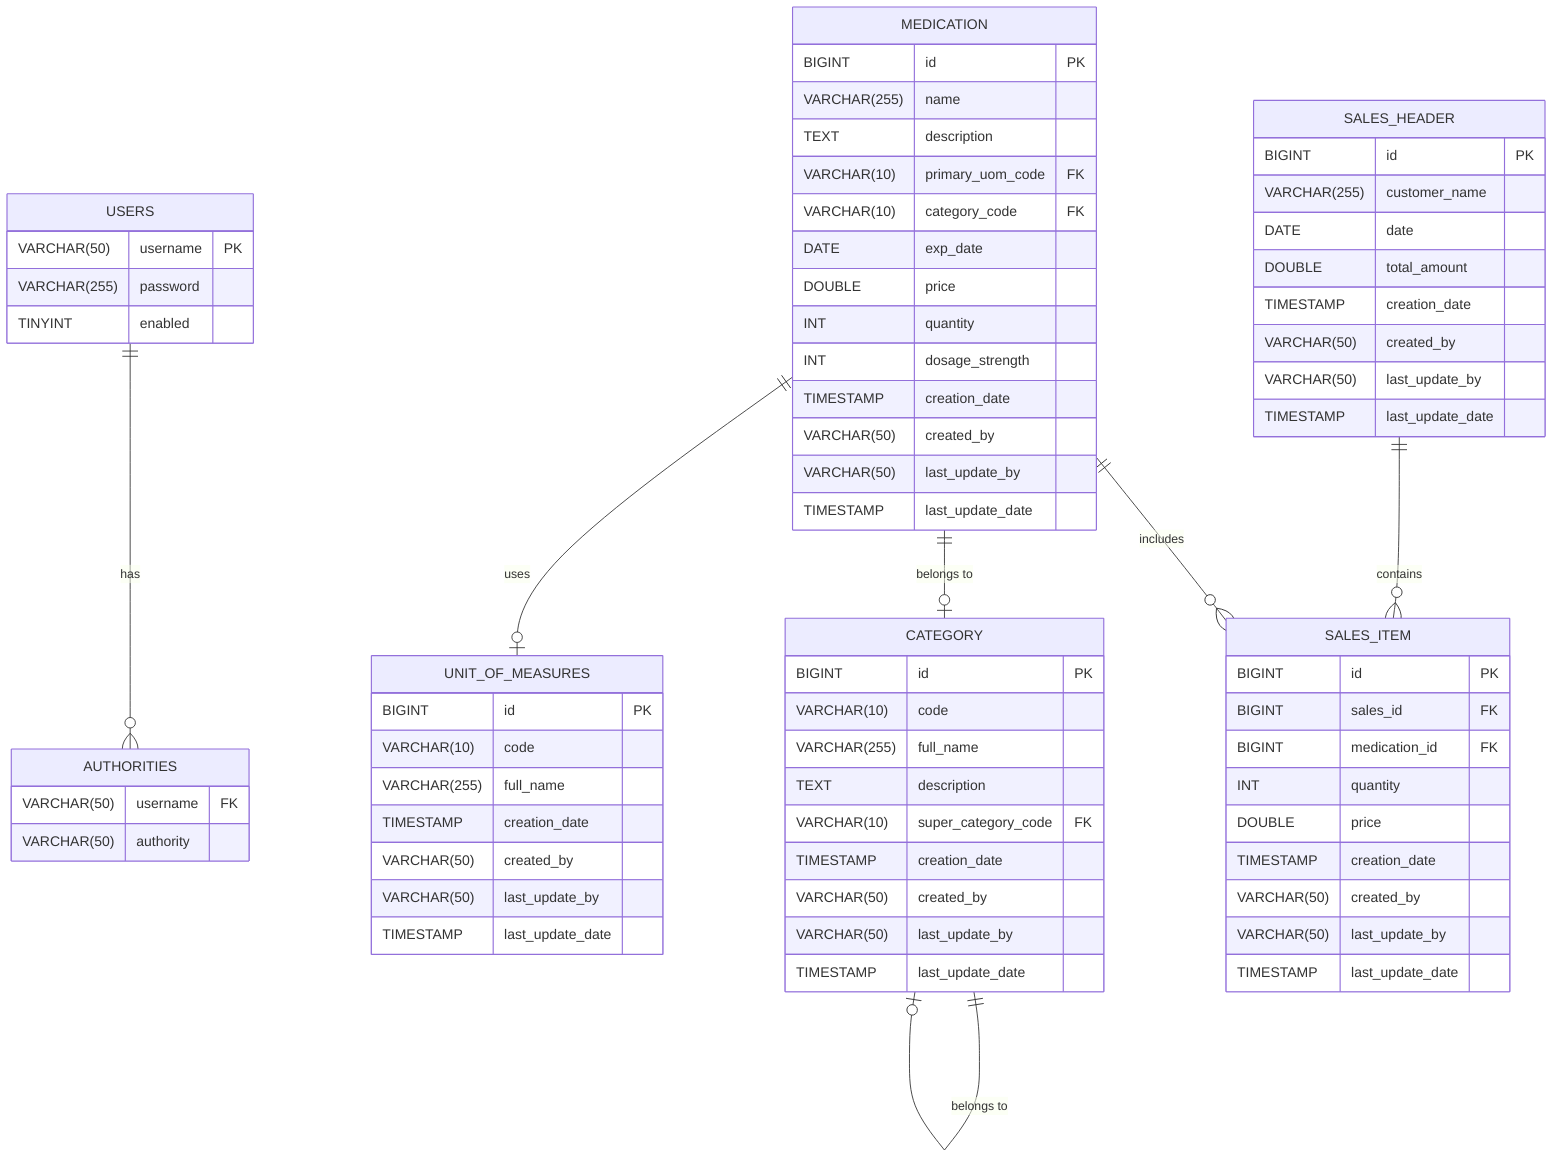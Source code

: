 erDiagram
    USERS {
        VARCHAR(50) username PK
        VARCHAR(255) password
        TINYINT enabled
    }

AUTHORITIES {
VARCHAR(50) username FK
VARCHAR(50) authority
}

UNIT_OF_MEASURES {
BIGINT id PK
VARCHAR(10) code
VARCHAR(255) full_name
TIMESTAMP creation_date
VARCHAR(50) created_by
VARCHAR(50) last_update_by
TIMESTAMP last_update_date
}

CATEGORY {
BIGINT id PK
VARCHAR(10) code
VARCHAR(255) full_name
TEXT description
VARCHAR(10) super_category_code FK
TIMESTAMP creation_date
VARCHAR(50) created_by
VARCHAR(50) last_update_by
TIMESTAMP last_update_date
}

MEDICATION {
BIGINT id PK
VARCHAR(255) name
TEXT description
VARCHAR(10) primary_uom_code FK
VARCHAR(10) category_code FK
DATE exp_date
DOUBLE price
INT quantity
INT dosage_strength
TIMESTAMP creation_date
VARCHAR(50) created_by
VARCHAR(50) last_update_by
TIMESTAMP last_update_date
}

SALES_HEADER {
BIGINT id PK
VARCHAR(255) customer_name
DATE date
DOUBLE total_amount
TIMESTAMP creation_date
VARCHAR(50) created_by
VARCHAR(50) last_update_by
TIMESTAMP last_update_date
}

SALES_ITEM {
BIGINT id PK
BIGINT sales_id FK
BIGINT medication_id FK
INT quantity
DOUBLE price
TIMESTAMP creation_date
VARCHAR(50) created_by
VARCHAR(50) last_update_by
TIMESTAMP last_update_date
    }

USERS ||--o{ AUTHORITIES : "has"
SALES_HEADER ||--o{ SALES_ITEM : "contains"
MEDICATION ||--o{ SALES_ITEM : "includes"
MEDICATION ||--o| UNIT_OF_MEASURES : "uses"
CATEGORY ||--o| CATEGORY : "belongs to"
MEDICATION || --o| CATEGORY : "belongs to"